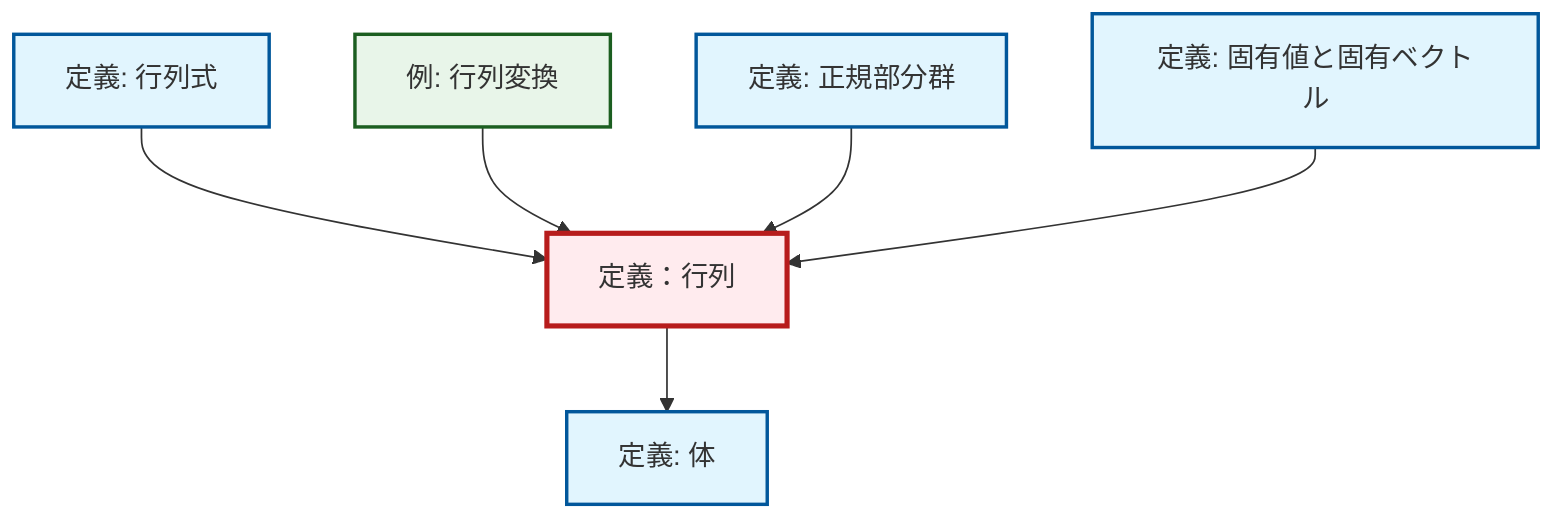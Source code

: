 graph TD
    classDef definition fill:#e1f5fe,stroke:#01579b,stroke-width:2px
    classDef theorem fill:#f3e5f5,stroke:#4a148c,stroke-width:2px
    classDef axiom fill:#fff3e0,stroke:#e65100,stroke-width:2px
    classDef example fill:#e8f5e9,stroke:#1b5e20,stroke-width:2px
    classDef current fill:#ffebee,stroke:#b71c1c,stroke-width:3px
    def-eigenvalue-eigenvector["定義: 固有値と固有ベクトル"]:::definition
    ex-matrix-transformation["例: 行列変換"]:::example
    def-normal-subgroup["定義: 正規部分群"]:::definition
    def-determinant["定義: 行列式"]:::definition
    def-field["定義: 体"]:::definition
    def-matrix["定義：行列"]:::definition
    def-matrix --> def-field
    def-determinant --> def-matrix
    ex-matrix-transformation --> def-matrix
    def-normal-subgroup --> def-matrix
    def-eigenvalue-eigenvector --> def-matrix
    class def-matrix current